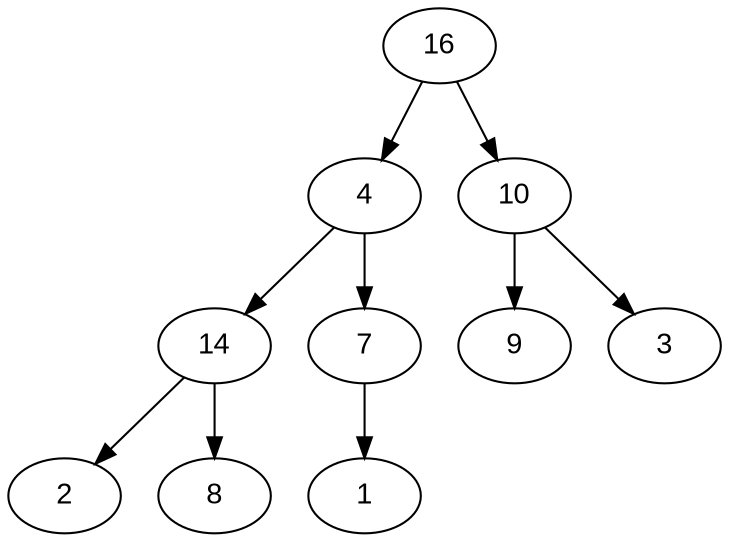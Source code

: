 digraph BST {
    node [fontname="Arial"];
16 -> 4;
16 -> 10;
4 -> 14;
4 -> 7;
14 -> 2;
14 -> 8;
7 -> 1;
10 -> 9;
10 -> 3;
}
